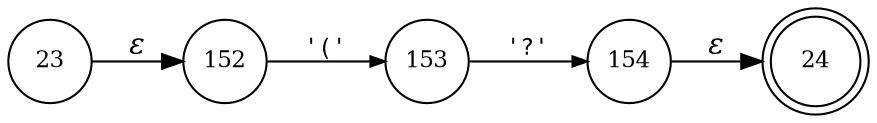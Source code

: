 digraph ATN {
rankdir=LR;
s24[fontsize=11, label="24", shape=doublecircle, fixedsize=true, width=.6];
s23[fontsize=11,label="23", shape=circle, fixedsize=true, width=.55, peripheries=1];
s152[fontsize=11,label="152", shape=circle, fixedsize=true, width=.55, peripheries=1];
s153[fontsize=11,label="153", shape=circle, fixedsize=true, width=.55, peripheries=1];
s154[fontsize=11,label="154", shape=circle, fixedsize=true, width=.55, peripheries=1];
s23 -> s152 [fontname="Times-Italic", label="&epsilon;"];
s152 -> s153 [fontsize=11, fontname="Courier", arrowsize=.7, label = "'('", arrowhead = normal];
s153 -> s154 [fontsize=11, fontname="Courier", arrowsize=.7, label = "'?'", arrowhead = normal];
s154 -> s24 [fontname="Times-Italic", label="&epsilon;"];
}